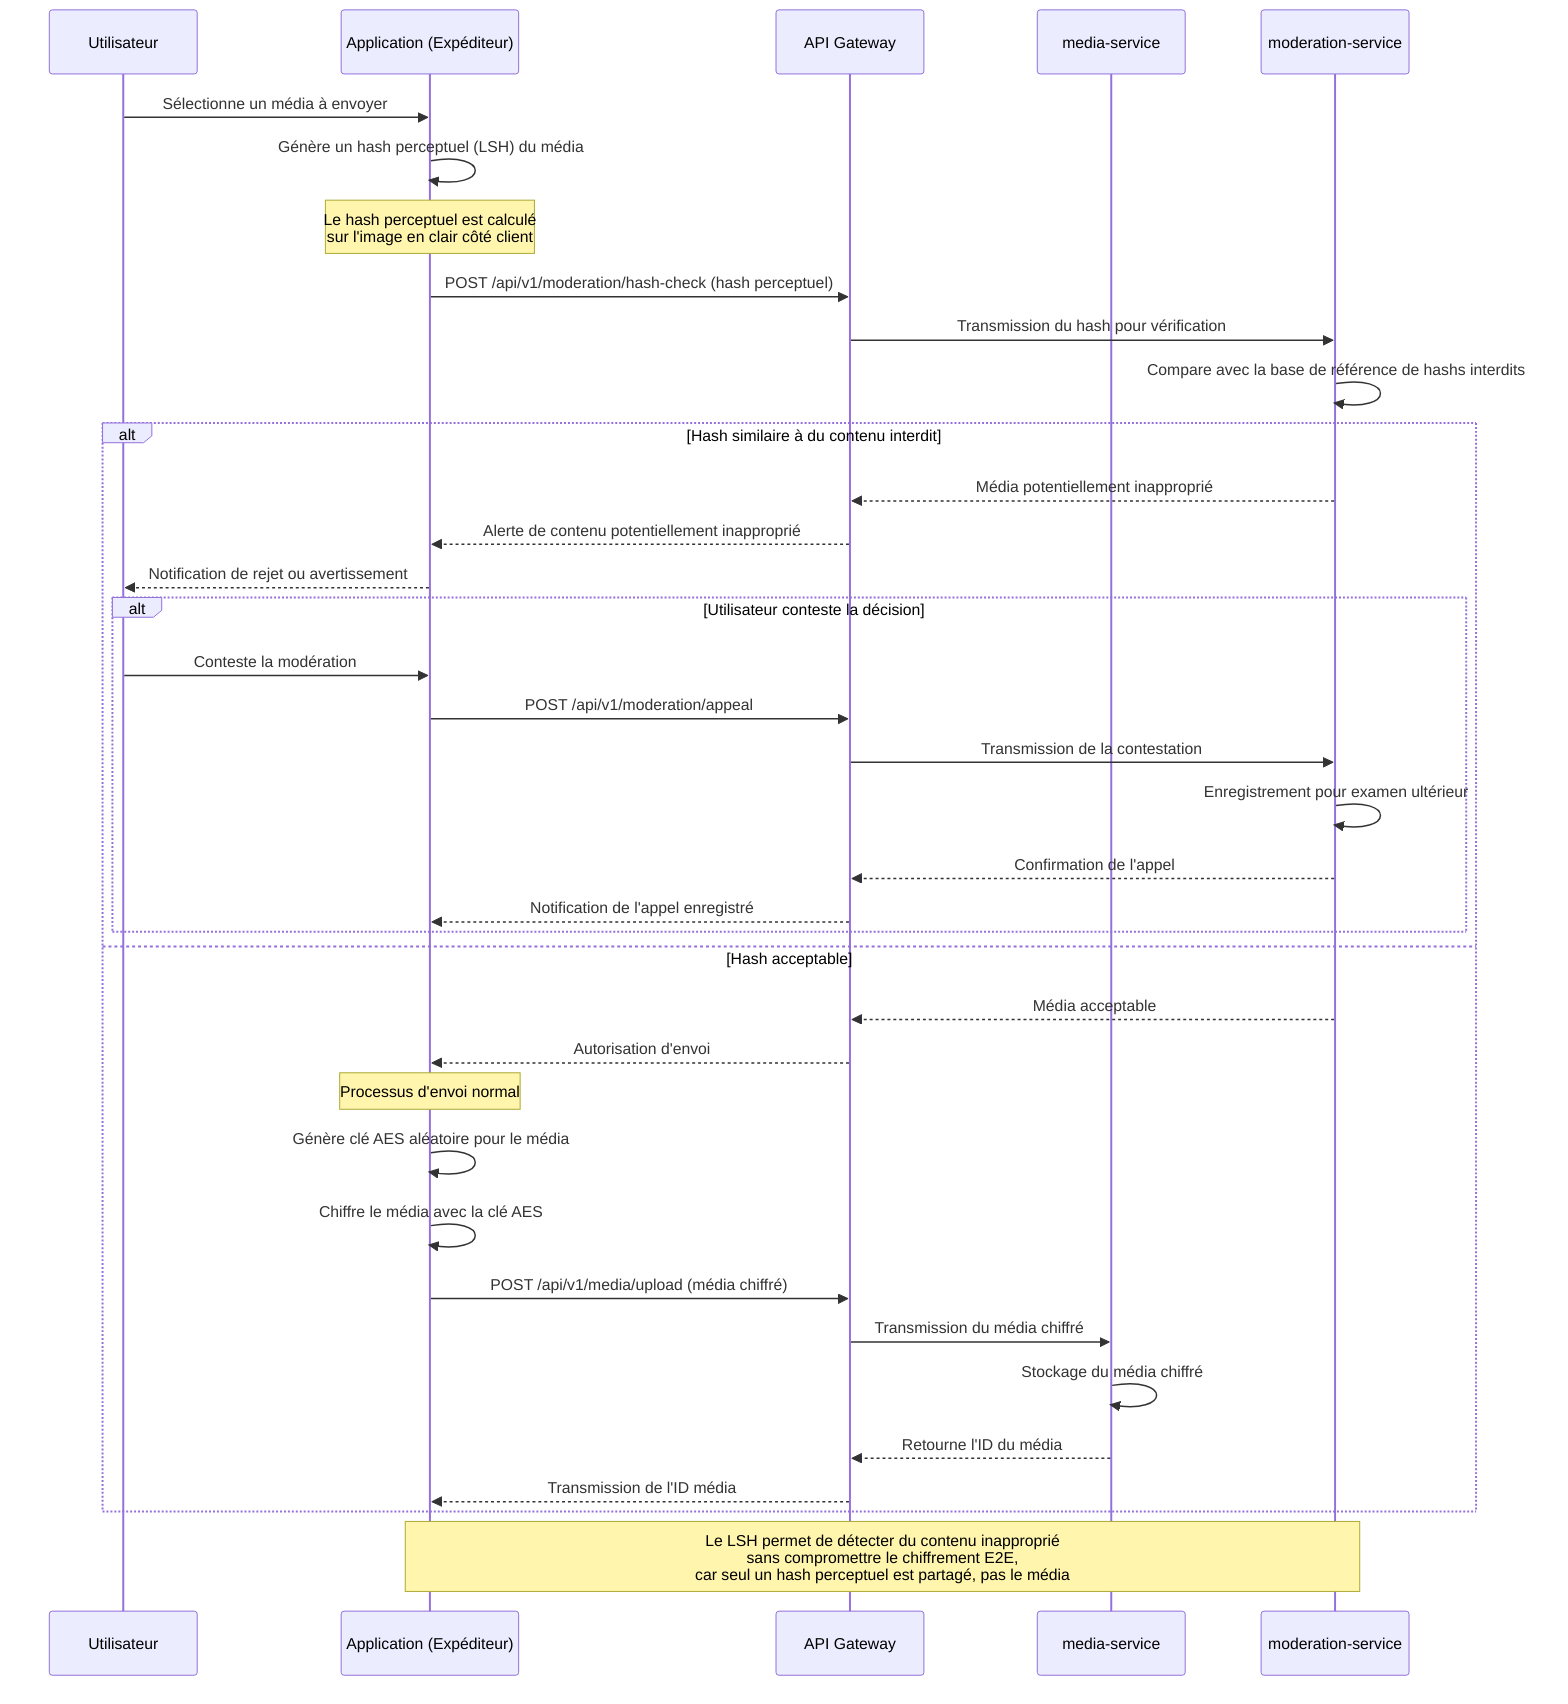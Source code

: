sequenceDiagram
    participant User as Utilisateur
    participant SenderApp as Application (Expéditeur)
    participant API as API Gateway
    participant MS as media-service
    participant MOD as moderation-service
    
    User->>SenderApp: Sélectionne un média à envoyer
    
    SenderApp->>SenderApp: Génère un hash perceptuel (LSH) du média
    Note over SenderApp: Le hash perceptuel est calculé<br/>sur l'image en clair côté client
    
    SenderApp->>API: POST /api/v1/moderation/hash-check (hash perceptuel)
    API->>MOD: Transmission du hash pour vérification
    
    MOD->>MOD: Compare avec la base de référence de hashs interdits
    
    alt Hash similaire à du contenu interdit
        MOD-->>API: Média potentiellement inapproprié
        API-->>SenderApp: Alerte de contenu potentiellement inapproprié
        SenderApp-->>User: Notification de rejet ou avertissement
        
        alt Utilisateur conteste la décision
            User->>SenderApp: Conteste la modération
            SenderApp->>API: POST /api/v1/moderation/appeal 
            API->>MOD: Transmission de la contestation
            MOD->>MOD: Enregistrement pour examen ultérieur
            MOD-->>API: Confirmation de l'appel
            API-->>SenderApp: Notification de l'appel enregistré
        end
        
    else Hash acceptable
        MOD-->>API: Média acceptable
        API-->>SenderApp: Autorisation d'envoi
        
        Note over SenderApp: Processus d'envoi normal
        SenderApp->>SenderApp: Génère clé AES aléatoire pour le média
        SenderApp->>SenderApp: Chiffre le média avec la clé AES
        SenderApp->>API: POST /api/v1/media/upload (média chiffré)
        API->>MS: Transmission du média chiffré
        MS->>MS: Stockage du média chiffré
        MS-->>API: Retourne l'ID du média
        API-->>SenderApp: Transmission de l'ID média
    end
    
    Note over SenderApp,MOD: Le LSH permet de détecter du contenu inapproprié<br/>sans compromettre le chiffrement E2E,<br/>car seul un hash perceptuel est partagé, pas le média